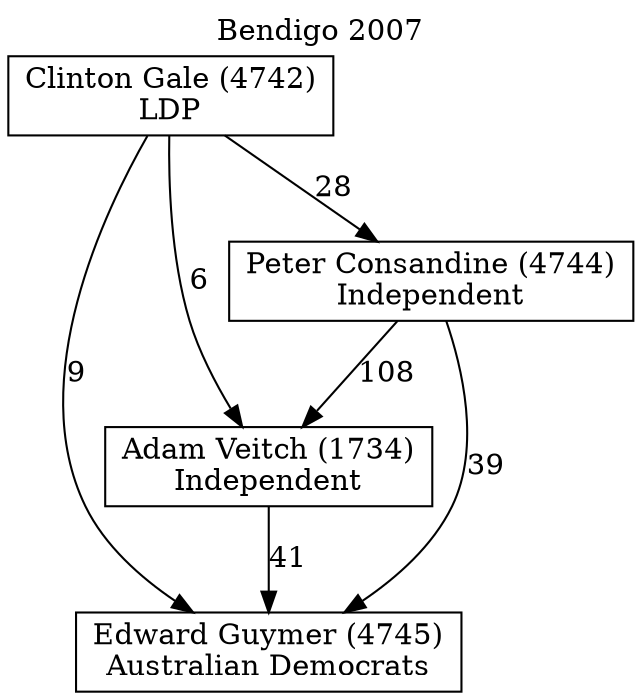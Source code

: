 // House preference flow
digraph "Edward Guymer (4745)_Bendigo_2007" {
	graph [label="Bendigo 2007" labelloc=t mclimit=10]
	node [shape=box]
	"Edward Guymer (4745)" [label="Edward Guymer (4745)
Australian Democrats"]
	"Adam Veitch (1734)" [label="Adam Veitch (1734)
Independent"]
	"Peter Consandine (4744)" [label="Peter Consandine (4744)
Independent"]
	"Clinton Gale (4742)" [label="Clinton Gale (4742)
LDP"]
	"Adam Veitch (1734)" -> "Edward Guymer (4745)" [label=41]
	"Peter Consandine (4744)" -> "Adam Veitch (1734)" [label=108]
	"Clinton Gale (4742)" -> "Peter Consandine (4744)" [label=28]
	"Peter Consandine (4744)" -> "Edward Guymer (4745)" [label=39]
	"Clinton Gale (4742)" -> "Edward Guymer (4745)" [label=9]
	"Clinton Gale (4742)" -> "Adam Veitch (1734)" [label=6]
}
